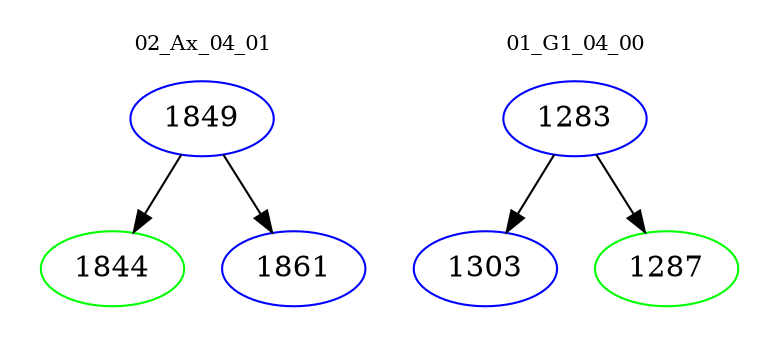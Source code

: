 digraph{
subgraph cluster_0 {
color = white
label = "02_Ax_04_01";
fontsize=10;
T0_1849 [label="1849", color="blue"]
T0_1849 -> T0_1844 [color="black"]
T0_1844 [label="1844", color="green"]
T0_1849 -> T0_1861 [color="black"]
T0_1861 [label="1861", color="blue"]
}
subgraph cluster_1 {
color = white
label = "01_G1_04_00";
fontsize=10;
T1_1283 [label="1283", color="blue"]
T1_1283 -> T1_1303 [color="black"]
T1_1303 [label="1303", color="blue"]
T1_1283 -> T1_1287 [color="black"]
T1_1287 [label="1287", color="green"]
}
}

